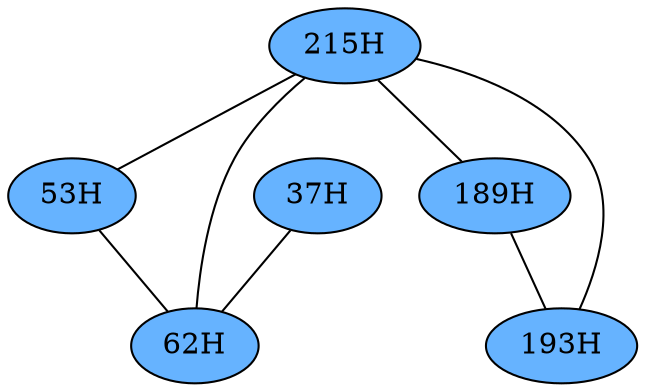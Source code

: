 // The Round Table
graph {
	"215H" [fillcolor="#66B3FF" style=radial]
	"53H" [fillcolor="#66B3FF" style=radial]
	"215H" -- "53H" [penwidth=1]
	"215H" [fillcolor="#66B3FF" style=radial]
	"62H" [fillcolor="#66B3FF" style=radial]
	"215H" -- "62H" [penwidth=1]
	"215H" [fillcolor="#66B3FF" style=radial]
	"189H" [fillcolor="#66B3FF" style=radial]
	"215H" -- "189H" [penwidth=1]
	"215H" [fillcolor="#66B3FF" style=radial]
	"193H" [fillcolor="#66B3FF" style=radial]
	"215H" -- "193H" [penwidth=1]
	"37H" [fillcolor="#66B3FF" style=radial]
	"62H" [fillcolor="#66B3FF" style=radial]
	"37H" -- "62H" [penwidth=1]
	"53H" [fillcolor="#66B3FF" style=radial]
	"62H" [fillcolor="#66B3FF" style=radial]
	"53H" -- "62H" [penwidth=1]
	"189H" [fillcolor="#66B3FF" style=radial]
	"193H" [fillcolor="#66B3FF" style=radial]
	"189H" -- "193H" [penwidth=1]
}
